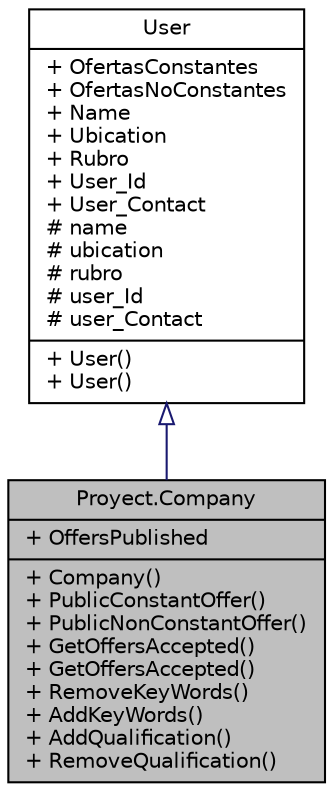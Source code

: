 digraph "Proyect.Company"
{
 // INTERACTIVE_SVG=YES
 // LATEX_PDF_SIZE
  edge [fontname="Helvetica",fontsize="10",labelfontname="Helvetica",labelfontsize="10"];
  node [fontname="Helvetica",fontsize="10",shape=record];
  Node1 [label="{Proyect.Company\n|+ OffersPublished\l|+ Company()\l+ PublicConstantOffer()\l+ PublicNonConstantOffer()\l+ GetOffersAccepted()\l+ GetOffersAccepted()\l+ RemoveKeyWords()\l+ AddKeyWords()\l+ AddQualification()\l+ RemoveQualification()\l}",height=0.2,width=0.4,color="black", fillcolor="grey75", style="filled", fontcolor="black",tooltip="Esta clase representa la compania y hereda de user (cumple con el principio ISP, porque no depende de..."];
  Node2 -> Node1 [dir="back",color="midnightblue",fontsize="10",style="solid",arrowtail="onormal",fontname="Helvetica"];
  Node2 [label="{User\n|+ OfertasConstantes\l+ OfertasNoConstantes\l+ Name\l+ Ubication\l+ Rubro\l+ User_Id\l+ User_Contact\l# name\l# ubication\l# rubro\l# user_Id\l# user_Contact\l|+ User()\l+ User()\l}",height=0.2,width=0.4,color="black", fillcolor="white", style="filled",URL="$classProyect_1_1User.html",tooltip="Superclase user de Emprendedor y Company (quienes estan en una relaciontaxonomica con esta clase)."];
}
